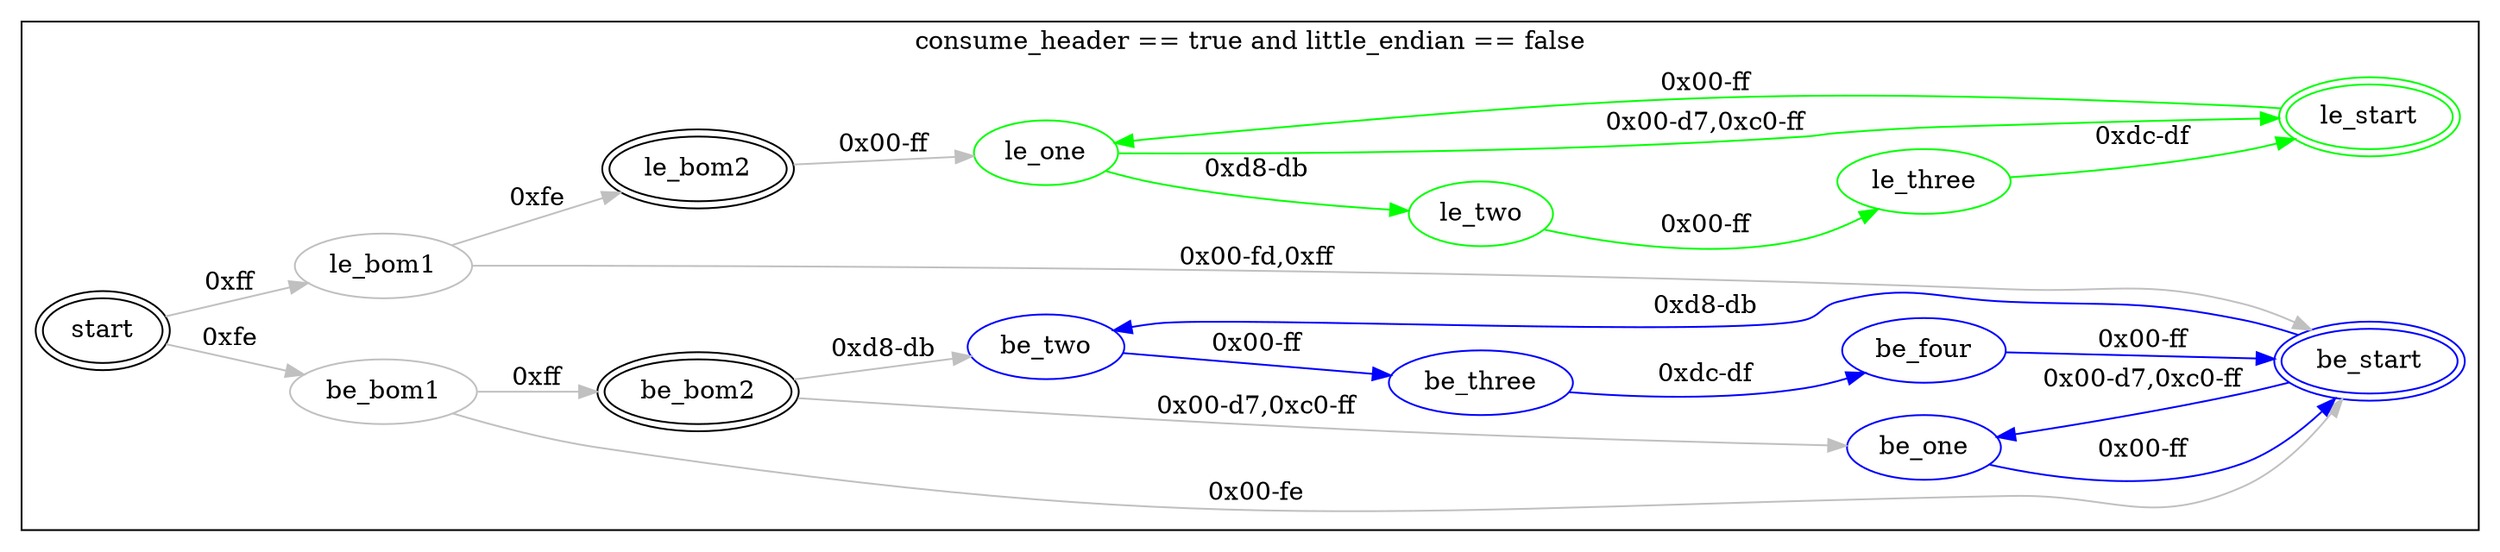 digraph Input {
	rankdir="LR"

	subgraph cluster_one {
		label="consume_header == true and little_endian == false"

		start [peripheries=2]
		be_bom2 [peripheries=2]
		le_bom2 [peripheries=2]

		subgraph BOM {
			edge [color="gray"]
			node [color="gray"]
			start -> be_bom1 [label="0xfe"]
			start -> le_bom1 [label="0xff"]
		}

		subgraph big_endian {
			node [color="blue"]
			edge [color="blue"]
			be_start -> be_one [label="0x00-d7,0xc0-ff"]
			be_one -> be_start [label="0x00-ff"]
			be_start -> be_two [label="0xd8-db"]
			be_two -> be_three [label="0x00-ff"]
			be_three -> be_four [label="0xdc-df"]
			be_four -> be_start [label="0x00-ff"]
			be_start [peripheries=2]
		}

		subgraph little_endian {
			node [color="green"]
			edge [color="green"]
			le_start -> le_one [label="0x00-ff"]
			le_one -> le_start [label="0x00-d7,0xc0-ff"]
			le_one -> le_two [label="0xd8-db"]
			le_two -> le_three [label="0x00-ff"]
			le_three -> le_start [label="0xdc-df"]
			le_start [peripheries=2]
		}

		subgraph BOM {
			be_bom1 -> be_bom2 [label="0xff"]
			be_bom1 -> be_start [label="0x00-fe"]
			be_bom2 -> be_one [label="0x00-d7,0xc0-ff"]
			be_bom2 -> be_two [label="0xd8-db"]

			le_bom1 -> be_start [label="0x00-fd,0xff"]
			le_bom1 -> le_bom2 [label="0xfe"]
			le_bom2 -> le_one [label="0x00-ff"]
		}

		{ rank=max le_start; be_start; }
	}
}
